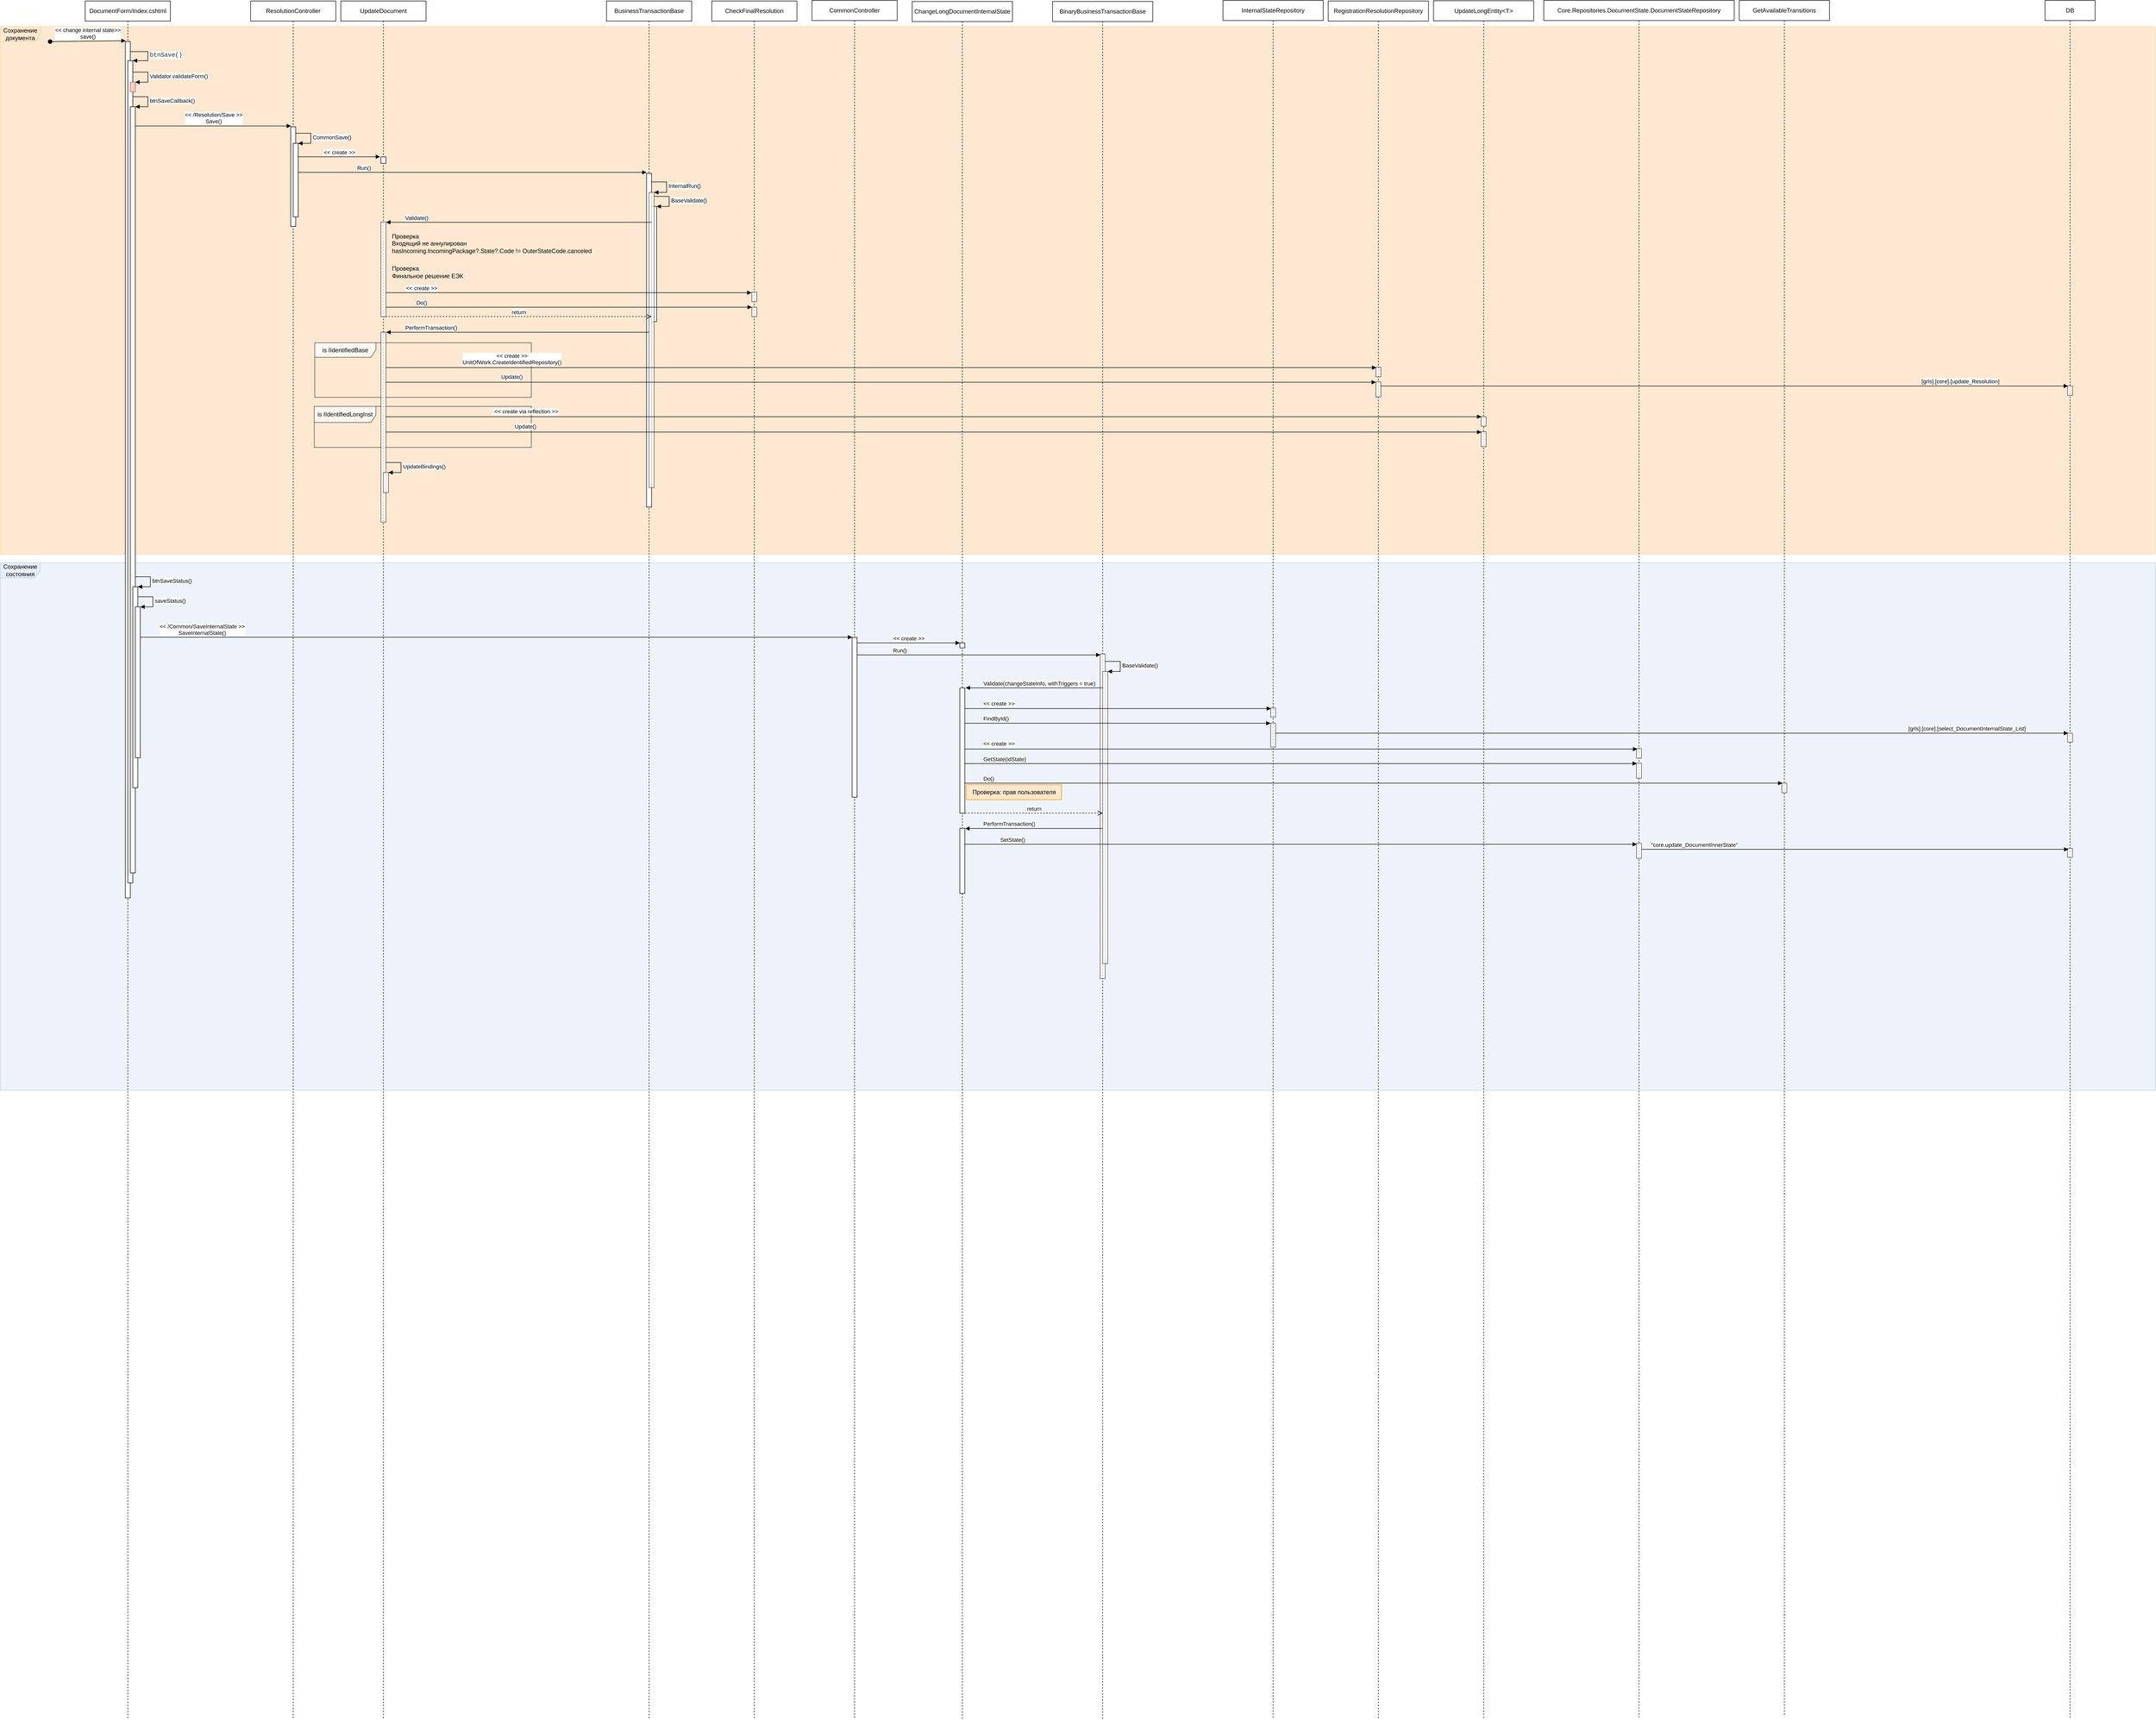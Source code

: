 <mxfile version="20.5.3" type="github">
  <diagram id="iafy8vLnpcnuuy3_OvVW" name="Страница 1">
    <mxGraphModel dx="1689" dy="554" grid="1" gridSize="10" guides="1" tooltips="1" connect="1" arrows="1" fold="1" page="1" pageScale="1" pageWidth="827" pageHeight="1169" math="0" shadow="0">
      <root>
        <mxCell id="0" />
        <mxCell id="1" parent="0" />
        <mxCell id="J9ldG81cEZ1e4UeyS67y-106" value="Сохранение состояния" style="shape=umlFrame;whiteSpace=wrap;html=1;opacity=40;width=79;height=30;fillColor=#dae8fc;strokeColor=#6C8EBF;swimlaneFillColor=#D4E1F5;" vertex="1" parent="1">
          <mxGeometry x="-59" y="1160" width="4299" height="1053" as="geometry" />
        </mxCell>
        <mxCell id="J9ldG81cEZ1e4UeyS67y-105" value="Сохранение документа" style="shape=umlFrame;whiteSpace=wrap;html=1;opacity=30;width=79;height=30;fillColor=#ffe6cc;strokeColor=#d79b00;swimlaneFillColor=#FFB366;" vertex="1" parent="1">
          <mxGeometry x="-59" y="90" width="4299" height="1053" as="geometry" />
        </mxCell>
        <mxCell id="J9ldG81cEZ1e4UeyS67y-57" value="is&amp;nbsp;IIdentifiedLongInst" style="shape=umlFrame;whiteSpace=wrap;html=1;opacity=70;width=123;height=32;" vertex="1" parent="1">
          <mxGeometry x="567" y="848" width="433" height="82" as="geometry" />
        </mxCell>
        <mxCell id="J9ldG81cEZ1e4UeyS67y-56" value="is&amp;nbsp;IIdentifiedBase" style="shape=umlFrame;whiteSpace=wrap;html=1;opacity=70;width=122;height=29;" vertex="1" parent="1">
          <mxGeometry x="568" y="721" width="432" height="109" as="geometry" />
        </mxCell>
        <mxCell id="J9ldG81cEZ1e4UeyS67y-7" value="DocumentForm/Index.cshtml" style="shape=umlLifeline;perimeter=lifelinePerimeter;whiteSpace=wrap;html=1;container=1;collapsible=0;recursiveResize=0;outlineConnect=0;" vertex="1" parent="1">
          <mxGeometry x="110" y="39" width="170" height="3429" as="geometry" />
        </mxCell>
        <mxCell id="J9ldG81cEZ1e4UeyS67y-11" value="" style="html=1;points=[];perimeter=orthogonalPerimeter;" vertex="1" parent="J9ldG81cEZ1e4UeyS67y-7">
          <mxGeometry x="80" y="81" width="10" height="1709" as="geometry" />
        </mxCell>
        <mxCell id="J9ldG81cEZ1e4UeyS67y-14" value="" style="html=1;points=[];perimeter=orthogonalPerimeter;" vertex="1" parent="J9ldG81cEZ1e4UeyS67y-7">
          <mxGeometry x="85" y="119" width="10" height="1641" as="geometry" />
        </mxCell>
        <mxCell id="J9ldG81cEZ1e4UeyS67y-15" value="&lt;span style=&quot;color: rgb(32, 33, 36); font-family: consolas, &amp;quot;lucida console&amp;quot;, &amp;quot;courier new&amp;quot;, monospace; font-size: 12px;&quot;&gt;btnSave()&lt;/span&gt;" style="edgeStyle=orthogonalEdgeStyle;html=1;align=left;spacingLeft=2;endArrow=block;rounded=0;entryX=1;entryY=0;" edge="1" target="J9ldG81cEZ1e4UeyS67y-14" parent="J9ldG81cEZ1e4UeyS67y-7" source="J9ldG81cEZ1e4UeyS67y-11">
          <mxGeometry relative="1" as="geometry">
            <mxPoint x="95" y="101" as="sourcePoint" />
            <Array as="points">
              <mxPoint x="125" y="101" />
              <mxPoint x="125" y="119" />
            </Array>
          </mxGeometry>
        </mxCell>
        <mxCell id="J9ldG81cEZ1e4UeyS67y-19" value="" style="html=1;points=[];perimeter=orthogonalPerimeter;" vertex="1" parent="J9ldG81cEZ1e4UeyS67y-7">
          <mxGeometry x="90" y="211" width="10" height="1529" as="geometry" />
        </mxCell>
        <mxCell id="J9ldG81cEZ1e4UeyS67y-20" value="btnSaveCallback()" style="edgeStyle=orthogonalEdgeStyle;html=1;align=left;spacingLeft=2;endArrow=block;rounded=0;entryX=1;entryY=0;" edge="1" target="J9ldG81cEZ1e4UeyS67y-19" parent="J9ldG81cEZ1e4UeyS67y-7" source="J9ldG81cEZ1e4UeyS67y-14">
          <mxGeometry relative="1" as="geometry">
            <mxPoint x="95" y="191" as="sourcePoint" />
            <Array as="points">
              <mxPoint x="125" y="191" />
              <mxPoint x="125" y="211" />
            </Array>
          </mxGeometry>
        </mxCell>
        <mxCell id="J9ldG81cEZ1e4UeyS67y-23" value="" style="html=1;points=[];perimeter=orthogonalPerimeter;" vertex="1" parent="J9ldG81cEZ1e4UeyS67y-7">
          <mxGeometry x="95" y="1169" width="10" height="401" as="geometry" />
        </mxCell>
        <mxCell id="J9ldG81cEZ1e4UeyS67y-24" value="btnSaveStatus()" style="edgeStyle=orthogonalEdgeStyle;html=1;align=left;spacingLeft=2;endArrow=block;rounded=0;entryX=1;entryY=0;" edge="1" target="J9ldG81cEZ1e4UeyS67y-23" parent="J9ldG81cEZ1e4UeyS67y-7">
          <mxGeometry relative="1" as="geometry">
            <mxPoint x="100" y="1149" as="sourcePoint" />
            <Array as="points">
              <mxPoint x="130" y="1149" />
              <mxPoint x="130" y="1169" />
            </Array>
          </mxGeometry>
        </mxCell>
        <mxCell id="J9ldG81cEZ1e4UeyS67y-25" value="" style="html=1;points=[];perimeter=orthogonalPerimeter;" vertex="1" parent="J9ldG81cEZ1e4UeyS67y-7">
          <mxGeometry x="100" y="1209" width="10" height="301" as="geometry" />
        </mxCell>
        <mxCell id="J9ldG81cEZ1e4UeyS67y-26" value="saveStatus()" style="edgeStyle=orthogonalEdgeStyle;html=1;align=left;spacingLeft=2;endArrow=block;rounded=0;entryX=1;entryY=0;" edge="1" target="J9ldG81cEZ1e4UeyS67y-25" parent="J9ldG81cEZ1e4UeyS67y-7" source="J9ldG81cEZ1e4UeyS67y-23">
          <mxGeometry relative="1" as="geometry">
            <mxPoint x="105" y="1189" as="sourcePoint" />
            <Array as="points">
              <mxPoint x="135" y="1189" />
              <mxPoint x="135" y="1209" />
            </Array>
          </mxGeometry>
        </mxCell>
        <mxCell id="J9ldG81cEZ1e4UeyS67y-8" value="&amp;lt;&amp;lt; change internal state&amp;gt;&amp;gt;&lt;br&gt;save()" style="html=1;verticalAlign=bottom;startArrow=oval;startFill=1;endArrow=block;startSize=8;rounded=0;entryX=0.07;entryY=-0.001;entryDx=0;entryDy=0;entryPerimeter=0;" edge="1" parent="1" target="J9ldG81cEZ1e4UeyS67y-11">
          <mxGeometry width="60" relative="1" as="geometry">
            <mxPoint x="40" y="120" as="sourcePoint" />
            <mxPoint x="190" y="120" as="targetPoint" />
          </mxGeometry>
        </mxCell>
        <mxCell id="J9ldG81cEZ1e4UeyS67y-9" value="ResolutionController" style="shape=umlLifeline;perimeter=lifelinePerimeter;whiteSpace=wrap;html=1;container=1;collapsible=0;recursiveResize=0;outlineConnect=0;" vertex="1" parent="1">
          <mxGeometry x="440" y="39" width="170" height="3429" as="geometry" />
        </mxCell>
        <mxCell id="J9ldG81cEZ1e4UeyS67y-12" value="" style="html=1;points=[];perimeter=orthogonalPerimeter;" vertex="1" parent="J9ldG81cEZ1e4UeyS67y-9">
          <mxGeometry x="80" y="251" width="10" height="199" as="geometry" />
        </mxCell>
        <mxCell id="J9ldG81cEZ1e4UeyS67y-10" value="CommonController" style="shape=umlLifeline;perimeter=lifelinePerimeter;whiteSpace=wrap;html=1;container=1;collapsible=0;recursiveResize=0;outlineConnect=0;" vertex="1" parent="1">
          <mxGeometry x="1560" y="38" width="170" height="3429" as="geometry" />
        </mxCell>
        <mxCell id="J9ldG81cEZ1e4UeyS67y-21" value="" style="html=1;points=[];perimeter=orthogonalPerimeter;" vertex="1" parent="J9ldG81cEZ1e4UeyS67y-10">
          <mxGeometry x="80" y="1271" width="10" height="319" as="geometry" />
        </mxCell>
        <mxCell id="J9ldG81cEZ1e4UeyS67y-13" value="&amp;lt;&amp;lt; /Resolution/Save &amp;gt;&amp;gt;&lt;br&gt;Save()" style="html=1;verticalAlign=bottom;endArrow=block;rounded=0;entryX=0.056;entryY=-0.008;entryDx=0;entryDy=0;entryPerimeter=0;" edge="1" parent="1" source="J9ldG81cEZ1e4UeyS67y-19" target="J9ldG81cEZ1e4UeyS67y-12">
          <mxGeometry width="80" relative="1" as="geometry">
            <mxPoint x="300" y="160" as="sourcePoint" />
            <mxPoint x="380" y="160" as="targetPoint" />
          </mxGeometry>
        </mxCell>
        <mxCell id="J9ldG81cEZ1e4UeyS67y-17" value="" style="html=1;points=[];perimeter=orthogonalPerimeter;fillColor=#f8cecc;strokeColor=#b85450;" vertex="1" parent="1">
          <mxGeometry x="200" y="201" width="10" height="19" as="geometry" />
        </mxCell>
        <mxCell id="J9ldG81cEZ1e4UeyS67y-18" value="Validator.validateForm()" style="edgeStyle=orthogonalEdgeStyle;html=1;align=left;spacingLeft=2;endArrow=block;rounded=0;entryX=1;entryY=0;" edge="1" target="J9ldG81cEZ1e4UeyS67y-17" parent="1" source="J9ldG81cEZ1e4UeyS67y-14">
          <mxGeometry relative="1" as="geometry">
            <mxPoint x="205" y="181" as="sourcePoint" />
            <Array as="points">
              <mxPoint x="235" y="181" />
              <mxPoint x="235" y="201" />
            </Array>
          </mxGeometry>
        </mxCell>
        <mxCell id="J9ldG81cEZ1e4UeyS67y-22" value="&amp;lt;&amp;lt; /Common/SaveInternalState &amp;gt;&amp;gt;&lt;br&gt;SaveInternalState()" style="html=1;verticalAlign=bottom;endArrow=block;rounded=0;entryX=0.035;entryY=-0.001;entryDx=0;entryDy=0;entryPerimeter=0;" edge="1" parent="1" source="J9ldG81cEZ1e4UeyS67y-25" target="J9ldG81cEZ1e4UeyS67y-21">
          <mxGeometry x="-0.827" width="80" relative="1" as="geometry">
            <mxPoint x="220" y="1126.68" as="sourcePoint" />
            <mxPoint x="1719.4" y="1308" as="targetPoint" />
            <mxPoint as="offset" />
          </mxGeometry>
        </mxCell>
        <mxCell id="J9ldG81cEZ1e4UeyS67y-27" value="" style="html=1;points=[];perimeter=orthogonalPerimeter;" vertex="1" parent="1">
          <mxGeometry x="525" y="323" width="10" height="147" as="geometry" />
        </mxCell>
        <mxCell id="J9ldG81cEZ1e4UeyS67y-28" value="CommonSave()" style="edgeStyle=orthogonalEdgeStyle;html=1;align=left;spacingLeft=2;endArrow=block;rounded=0;entryX=1;entryY=0;" edge="1" target="J9ldG81cEZ1e4UeyS67y-27" parent="1" source="J9ldG81cEZ1e4UeyS67y-12">
          <mxGeometry relative="1" as="geometry">
            <mxPoint x="530" y="303" as="sourcePoint" />
            <Array as="points">
              <mxPoint x="560" y="303" />
              <mxPoint x="560" y="323" />
            </Array>
          </mxGeometry>
        </mxCell>
        <mxCell id="J9ldG81cEZ1e4UeyS67y-29" value="UpdateDocument" style="shape=umlLifeline;perimeter=lifelinePerimeter;whiteSpace=wrap;html=1;container=1;collapsible=0;recursiveResize=0;outlineConnect=0;movable=0;resizable=0;" vertex="1" parent="1">
          <mxGeometry x="620" y="39" width="170" height="3429" as="geometry" />
        </mxCell>
        <mxCell id="J9ldG81cEZ1e4UeyS67y-30" value="" style="html=1;points=[];perimeter=orthogonalPerimeter;" vertex="1" parent="J9ldG81cEZ1e4UeyS67y-29">
          <mxGeometry x="80" y="311" width="10" height="13" as="geometry" />
        </mxCell>
        <mxCell id="J9ldG81cEZ1e4UeyS67y-42" value="" style="html=1;points=[];perimeter=orthogonalPerimeter;opacity=70;" vertex="1" parent="J9ldG81cEZ1e4UeyS67y-29">
          <mxGeometry x="80" y="441" width="10" height="189" as="geometry" />
        </mxCell>
        <mxCell id="J9ldG81cEZ1e4UeyS67y-52" value="" style="html=1;points=[];perimeter=orthogonalPerimeter;opacity=70;" vertex="1" parent="J9ldG81cEZ1e4UeyS67y-29">
          <mxGeometry x="80" y="661" width="10" height="379" as="geometry" />
        </mxCell>
        <mxCell id="J9ldG81cEZ1e4UeyS67y-31" value="&amp;lt;&amp;lt; create &amp;gt;&amp;gt;" style="html=1;verticalAlign=bottom;endArrow=block;rounded=0;entryX=-0.176;entryY=-0.013;entryDx=0;entryDy=0;entryPerimeter=0;" edge="1" parent="1" source="J9ldG81cEZ1e4UeyS67y-27" target="J9ldG81cEZ1e4UeyS67y-30">
          <mxGeometry width="80" relative="1" as="geometry">
            <mxPoint x="580" y="420" as="sourcePoint" />
            <mxPoint x="660" y="420" as="targetPoint" />
          </mxGeometry>
        </mxCell>
        <mxCell id="J9ldG81cEZ1e4UeyS67y-32" value="BusinessTransactionBase" style="shape=umlLifeline;perimeter=lifelinePerimeter;whiteSpace=wrap;html=1;container=1;collapsible=0;recursiveResize=0;outlineConnect=0;" vertex="1" parent="1">
          <mxGeometry x="1150" y="39" width="170" height="3429" as="geometry" />
        </mxCell>
        <mxCell id="J9ldG81cEZ1e4UeyS67y-33" value="" style="html=1;points=[];perimeter=orthogonalPerimeter;" vertex="1" parent="J9ldG81cEZ1e4UeyS67y-32">
          <mxGeometry x="80" y="344" width="10" height="666" as="geometry" />
        </mxCell>
        <mxCell id="J9ldG81cEZ1e4UeyS67y-39" value="" style="html=1;points=[];perimeter=orthogonalPerimeter;" vertex="1" parent="J9ldG81cEZ1e4UeyS67y-32">
          <mxGeometry x="90" y="410" width="10" height="230" as="geometry" />
        </mxCell>
        <mxCell id="J9ldG81cEZ1e4UeyS67y-34" value="Run()" style="html=1;verticalAlign=bottom;endArrow=block;rounded=0;entryX=-0.012;entryY=-0.003;entryDx=0;entryDy=0;entryPerimeter=0;" edge="1" parent="1" source="J9ldG81cEZ1e4UeyS67y-27" target="J9ldG81cEZ1e4UeyS67y-33">
          <mxGeometry x="-0.623" width="80" relative="1" as="geometry">
            <mxPoint x="760" y="370" as="sourcePoint" />
            <mxPoint x="840" y="370" as="targetPoint" />
            <mxPoint as="offset" />
          </mxGeometry>
        </mxCell>
        <mxCell id="J9ldG81cEZ1e4UeyS67y-35" value="" style="html=1;points=[];perimeter=orthogonalPerimeter;opacity=70;" vertex="1" parent="1">
          <mxGeometry x="1235" y="421" width="10" height="589" as="geometry" />
        </mxCell>
        <mxCell id="J9ldG81cEZ1e4UeyS67y-36" value="InternalRun()" style="edgeStyle=orthogonalEdgeStyle;html=1;align=left;spacingLeft=2;endArrow=block;rounded=0;entryX=1;entryY=0;" edge="1" target="J9ldG81cEZ1e4UeyS67y-35" parent="1" source="J9ldG81cEZ1e4UeyS67y-33">
          <mxGeometry relative="1" as="geometry">
            <mxPoint x="1240" y="400" as="sourcePoint" />
            <Array as="points">
              <mxPoint x="1270" y="400" />
              <mxPoint x="1270" y="421" />
            </Array>
          </mxGeometry>
        </mxCell>
        <mxCell id="J9ldG81cEZ1e4UeyS67y-40" value="BaseValidate()" style="edgeStyle=orthogonalEdgeStyle;html=1;align=left;spacingLeft=2;endArrow=block;rounded=0;entryX=1;entryY=0;" edge="1" target="J9ldG81cEZ1e4UeyS67y-39" parent="1" source="J9ldG81cEZ1e4UeyS67y-35">
          <mxGeometry relative="1" as="geometry">
            <mxPoint x="1245" y="429" as="sourcePoint" />
            <Array as="points">
              <mxPoint x="1275" y="429" />
              <mxPoint x="1275" y="449" />
            </Array>
          </mxGeometry>
        </mxCell>
        <mxCell id="J9ldG81cEZ1e4UeyS67y-41" value="Validate()" style="html=1;verticalAlign=bottom;endArrow=block;rounded=0;entryX=1.043;entryY=0.003;entryDx=0;entryDy=0;entryPerimeter=0;" edge="1" parent="1" source="J9ldG81cEZ1e4UeyS67y-39" target="J9ldG81cEZ1e4UeyS67y-42">
          <mxGeometry x="0.774" width="80" relative="1" as="geometry">
            <mxPoint x="730" y="500" as="sourcePoint" />
            <mxPoint x="810" y="500" as="targetPoint" />
            <mxPoint as="offset" />
          </mxGeometry>
        </mxCell>
        <mxCell id="J9ldG81cEZ1e4UeyS67y-43" value="Проверка&lt;br&gt;Входящий не аннулирован&lt;br&gt;hasIncoming.IncomingPackage?.State?.Code != OuterStateCode.canceled" style="text;html=1;align=left;verticalAlign=middle;resizable=0;points=[];autosize=1;strokeColor=none;fillColor=none;opacity=70;" vertex="1" parent="1">
          <mxGeometry x="720" y="493" width="420" height="60" as="geometry" />
        </mxCell>
        <mxCell id="J9ldG81cEZ1e4UeyS67y-44" value="Проверка&lt;br&gt;Финальное решение ЕЭК" style="text;html=1;align=left;verticalAlign=middle;resizable=0;points=[];autosize=1;strokeColor=none;fillColor=none;" vertex="1" parent="1">
          <mxGeometry x="720" y="560" width="170" height="40" as="geometry" />
        </mxCell>
        <mxCell id="J9ldG81cEZ1e4UeyS67y-45" value="CheckFinalResolution" style="shape=umlLifeline;perimeter=lifelinePerimeter;whiteSpace=wrap;html=1;container=1;collapsible=0;recursiveResize=0;outlineConnect=0;" vertex="1" parent="1">
          <mxGeometry x="1360" y="39" width="170" height="3429" as="geometry" />
        </mxCell>
        <mxCell id="J9ldG81cEZ1e4UeyS67y-46" value="" style="html=1;points=[];perimeter=orthogonalPerimeter;opacity=70;" vertex="1" parent="J9ldG81cEZ1e4UeyS67y-45">
          <mxGeometry x="80" y="581" width="10" height="19" as="geometry" />
        </mxCell>
        <mxCell id="J9ldG81cEZ1e4UeyS67y-49" value="" style="html=1;points=[];perimeter=orthogonalPerimeter;opacity=70;" vertex="1" parent="J9ldG81cEZ1e4UeyS67y-45">
          <mxGeometry x="80" y="611" width="10" height="19" as="geometry" />
        </mxCell>
        <mxCell id="J9ldG81cEZ1e4UeyS67y-47" value="&amp;lt;&amp;lt; create &amp;gt;&amp;gt;" style="html=1;verticalAlign=bottom;endArrow=block;rounded=0;entryX=-0.067;entryY=0.053;entryDx=0;entryDy=0;entryPerimeter=0;" edge="1" parent="1" source="J9ldG81cEZ1e4UeyS67y-42" target="J9ldG81cEZ1e4UeyS67y-46">
          <mxGeometry x="-0.807" width="80" relative="1" as="geometry">
            <mxPoint x="1170" y="720" as="sourcePoint" />
            <mxPoint x="1250" y="720" as="targetPoint" />
            <mxPoint as="offset" />
          </mxGeometry>
        </mxCell>
        <mxCell id="J9ldG81cEZ1e4UeyS67y-48" value="Do()" style="html=1;verticalAlign=bottom;endArrow=block;rounded=0;entryX=0;entryY=0;entryDx=0;entryDy=0;entryPerimeter=0;" edge="1" parent="1" source="J9ldG81cEZ1e4UeyS67y-42" target="J9ldG81cEZ1e4UeyS67y-49">
          <mxGeometry x="-0.807" width="80" relative="1" as="geometry">
            <mxPoint x="720" y="630.475" as="sourcePoint" />
            <mxPoint x="1447" y="630.475" as="targetPoint" />
            <mxPoint as="offset" />
          </mxGeometry>
        </mxCell>
        <mxCell id="J9ldG81cEZ1e4UeyS67y-50" value="return" style="html=1;verticalAlign=bottom;endArrow=open;dashed=1;endSize=8;rounded=0;exitX=0.929;exitY=0.999;exitDx=0;exitDy=0;exitPerimeter=0;" edge="1" parent="1" source="J9ldG81cEZ1e4UeyS67y-42" target="J9ldG81cEZ1e4UeyS67y-39">
          <mxGeometry relative="1" as="geometry">
            <mxPoint x="1090" y="590" as="sourcePoint" />
            <mxPoint x="1010" y="590" as="targetPoint" />
          </mxGeometry>
        </mxCell>
        <mxCell id="J9ldG81cEZ1e4UeyS67y-51" value="PerformTransaction()" style="html=1;verticalAlign=bottom;endArrow=block;rounded=0;entryX=1.072;entryY=0;entryDx=0;entryDy=0;entryPerimeter=0;" edge="1" parent="1" source="J9ldG81cEZ1e4UeyS67y-35" target="J9ldG81cEZ1e4UeyS67y-52">
          <mxGeometry x="0.659" width="80" relative="1" as="geometry">
            <mxPoint x="1000" y="770" as="sourcePoint" />
            <mxPoint x="1080" y="770" as="targetPoint" />
            <mxPoint as="offset" />
          </mxGeometry>
        </mxCell>
        <mxCell id="J9ldG81cEZ1e4UeyS67y-53" value="RegistrationResolutionRepository" style="shape=umlLifeline;perimeter=lifelinePerimeter;whiteSpace=wrap;html=1;container=1;collapsible=0;recursiveResize=0;outlineConnect=0;" vertex="1" parent="1">
          <mxGeometry x="2590" y="39" width="200" height="3428" as="geometry" />
        </mxCell>
        <mxCell id="J9ldG81cEZ1e4UeyS67y-55" value="" style="html=1;points=[];perimeter=orthogonalPerimeter;textOpacity=70;opacity=70;" vertex="1" parent="J9ldG81cEZ1e4UeyS67y-53">
          <mxGeometry x="95" y="731" width="10" height="19" as="geometry" />
        </mxCell>
        <mxCell id="J9ldG81cEZ1e4UeyS67y-63" value="" style="html=1;points=[];perimeter=orthogonalPerimeter;textOpacity=70;opacity=70;" vertex="1" parent="J9ldG81cEZ1e4UeyS67y-53">
          <mxGeometry x="95" y="760" width="10" height="30" as="geometry" />
        </mxCell>
        <mxCell id="J9ldG81cEZ1e4UeyS67y-58" value="&amp;lt;&amp;lt; create &amp;gt;&amp;gt;&lt;br&gt;UnitOfWork.CreateIdentifiedRepository()" style="html=1;verticalAlign=bottom;endArrow=block;rounded=0;entryX=0.1;entryY=0.035;entryDx=0;entryDy=0;entryPerimeter=0;" edge="1" parent="1" source="J9ldG81cEZ1e4UeyS67y-52" target="J9ldG81cEZ1e4UeyS67y-55">
          <mxGeometry x="-0.746" y="2" width="80" relative="1" as="geometry">
            <mxPoint x="940" y="780.17" as="sourcePoint" />
            <mxPoint x="1020" y="780.17" as="targetPoint" />
            <mxPoint as="offset" />
          </mxGeometry>
        </mxCell>
        <mxCell id="J9ldG81cEZ1e4UeyS67y-59" value="DB" style="shape=umlLifeline;perimeter=lifelinePerimeter;whiteSpace=wrap;html=1;container=1;collapsible=0;recursiveResize=0;outlineConnect=0;" vertex="1" parent="1">
          <mxGeometry x="4020" y="38" width="100" height="3427" as="geometry" />
        </mxCell>
        <mxCell id="J9ldG81cEZ1e4UeyS67y-60" value="" style="html=1;points=[];perimeter=orthogonalPerimeter;textOpacity=70;opacity=70;" vertex="1" parent="J9ldG81cEZ1e4UeyS67y-59">
          <mxGeometry x="45" y="769" width="10" height="19" as="geometry" />
        </mxCell>
        <mxCell id="J9ldG81cEZ1e4UeyS67y-89" value="" style="html=1;points=[];perimeter=orthogonalPerimeter;opacity=70;" vertex="1" parent="J9ldG81cEZ1e4UeyS67y-59">
          <mxGeometry x="45" y="1462" width="10" height="18" as="geometry" />
        </mxCell>
        <mxCell id="J9ldG81cEZ1e4UeyS67y-114" value="" style="html=1;points=[];perimeter=orthogonalPerimeter;opacity=70;" vertex="1" parent="J9ldG81cEZ1e4UeyS67y-59">
          <mxGeometry x="45" y="1692" width="10" height="18" as="geometry" />
        </mxCell>
        <mxCell id="J9ldG81cEZ1e4UeyS67y-61" value="[grls].[core].[update_Resolution]" style="html=1;verticalAlign=bottom;endArrow=block;rounded=0;entryX=0.1;entryY=0.018;entryDx=0;entryDy=0;entryPerimeter=0;" edge="1" parent="1" source="J9ldG81cEZ1e4UeyS67y-63" target="J9ldG81cEZ1e4UeyS67y-60">
          <mxGeometry x="0.686" width="80" relative="1" as="geometry">
            <mxPoint x="1720" y="870" as="sourcePoint" />
            <mxPoint x="1800" y="870" as="targetPoint" />
            <mxPoint as="offset" />
          </mxGeometry>
        </mxCell>
        <mxCell id="J9ldG81cEZ1e4UeyS67y-62" value="Update()" style="html=1;verticalAlign=bottom;endArrow=block;rounded=0;entryX=0.017;entryY=0.026;entryDx=0;entryDy=0;entryPerimeter=0;" edge="1" parent="1" source="J9ldG81cEZ1e4UeyS67y-52" target="J9ldG81cEZ1e4UeyS67y-63">
          <mxGeometry x="-0.746" y="2" width="80" relative="1" as="geometry">
            <mxPoint x="720" y="781.665" as="sourcePoint" />
            <mxPoint x="1666" y="781.665" as="targetPoint" />
            <mxPoint as="offset" />
          </mxGeometry>
        </mxCell>
        <mxCell id="J9ldG81cEZ1e4UeyS67y-64" value="Update()" style="html=1;verticalAlign=bottom;endArrow=block;rounded=0;entryX=0.051;entryY=0.027;entryDx=0;entryDy=0;entryPerimeter=0;" edge="1" parent="1" source="J9ldG81cEZ1e4UeyS67y-52" target="J9ldG81cEZ1e4UeyS67y-67">
          <mxGeometry x="-0.746" y="2" width="80" relative="1" as="geometry">
            <mxPoint x="720" y="810.78" as="sourcePoint" />
            <mxPoint x="1665.17" y="810.78" as="targetPoint" />
            <mxPoint as="offset" />
          </mxGeometry>
        </mxCell>
        <mxCell id="J9ldG81cEZ1e4UeyS67y-65" value="UpdateLongEntity&amp;lt;T&amp;gt;" style="shape=umlLifeline;perimeter=lifelinePerimeter;whiteSpace=wrap;html=1;container=1;collapsible=0;recursiveResize=0;outlineConnect=0;" vertex="1" parent="1">
          <mxGeometry x="2800" y="38.5" width="200" height="3428" as="geometry" />
        </mxCell>
        <mxCell id="J9ldG81cEZ1e4UeyS67y-66" value="" style="html=1;points=[];perimeter=orthogonalPerimeter;textOpacity=70;opacity=70;" vertex="1" parent="J9ldG81cEZ1e4UeyS67y-65">
          <mxGeometry x="95" y="830" width="10" height="19" as="geometry" />
        </mxCell>
        <mxCell id="J9ldG81cEZ1e4UeyS67y-67" value="" style="html=1;points=[];perimeter=orthogonalPerimeter;textOpacity=70;opacity=70;" vertex="1" parent="J9ldG81cEZ1e4UeyS67y-65">
          <mxGeometry x="95" y="860" width="10" height="30" as="geometry" />
        </mxCell>
        <mxCell id="J9ldG81cEZ1e4UeyS67y-68" value="&amp;nbsp;&amp;lt;&amp;lt; create via reflection &amp;gt;&amp;gt;" style="html=1;verticalAlign=bottom;endArrow=block;rounded=0;entryX=0.051;entryY=0.006;entryDx=0;entryDy=0;entryPerimeter=0;" edge="1" parent="1" source="J9ldG81cEZ1e4UeyS67y-52" target="J9ldG81cEZ1e4UeyS67y-66">
          <mxGeometry x="-0.746" y="2" width="80" relative="1" as="geometry">
            <mxPoint x="720" y="781.665" as="sourcePoint" />
            <mxPoint x="1946.0" y="781.665" as="targetPoint" />
            <mxPoint as="offset" />
          </mxGeometry>
        </mxCell>
        <mxCell id="J9ldG81cEZ1e4UeyS67y-69" value="" style="html=1;points=[];perimeter=orthogonalPerimeter;opacity=70;" vertex="1" parent="1">
          <mxGeometry x="705" y="980" width="10" height="40" as="geometry" />
        </mxCell>
        <mxCell id="J9ldG81cEZ1e4UeyS67y-70" value="UpdateBindings()" style="edgeStyle=orthogonalEdgeStyle;html=1;align=left;spacingLeft=2;endArrow=block;rounded=0;entryX=1;entryY=0;" edge="1" target="J9ldG81cEZ1e4UeyS67y-69" parent="1" source="J9ldG81cEZ1e4UeyS67y-52">
          <mxGeometry relative="1" as="geometry">
            <mxPoint x="710" y="960" as="sourcePoint" />
            <Array as="points">
              <mxPoint x="740" y="960" />
              <mxPoint x="740" y="980" />
            </Array>
          </mxGeometry>
        </mxCell>
        <mxCell id="J9ldG81cEZ1e4UeyS67y-71" value="ChangeLongDocumentInternalState" style="shape=umlLifeline;perimeter=lifelinePerimeter;whiteSpace=wrap;html=1;container=1;collapsible=0;recursiveResize=0;outlineConnect=0;" vertex="1" parent="1">
          <mxGeometry x="1760" y="40" width="200" height="3427" as="geometry" />
        </mxCell>
        <mxCell id="J9ldG81cEZ1e4UeyS67y-72" value="" style="html=1;points=[];perimeter=orthogonalPerimeter;" vertex="1" parent="J9ldG81cEZ1e4UeyS67y-71">
          <mxGeometry x="95" y="1280" width="10" height="10" as="geometry" />
        </mxCell>
        <mxCell id="J9ldG81cEZ1e4UeyS67y-74" value="" style="html=1;points=[];perimeter=orthogonalPerimeter;" vertex="1" parent="J9ldG81cEZ1e4UeyS67y-71">
          <mxGeometry x="95" y="1370" width="10" height="250" as="geometry" />
        </mxCell>
        <mxCell id="J9ldG81cEZ1e4UeyS67y-108" value="" style="html=1;points=[];perimeter=orthogonalPerimeter;" vertex="1" parent="J9ldG81cEZ1e4UeyS67y-71">
          <mxGeometry x="95" y="1650" width="10" height="130" as="geometry" />
        </mxCell>
        <mxCell id="J9ldG81cEZ1e4UeyS67y-73" value="&amp;lt;&amp;lt; create &amp;gt;&amp;gt;" style="html=1;verticalAlign=bottom;endArrow=block;rounded=0;entryX=0.002;entryY=0.002;entryDx=0;entryDy=0;entryPerimeter=0;" edge="1" parent="1" source="J9ldG81cEZ1e4UeyS67y-21" target="J9ldG81cEZ1e4UeyS67y-72">
          <mxGeometry width="80" relative="1" as="geometry">
            <mxPoint x="1610" y="1370" as="sourcePoint" />
            <mxPoint x="1690" y="1370" as="targetPoint" />
          </mxGeometry>
        </mxCell>
        <mxCell id="J9ldG81cEZ1e4UeyS67y-82" value="BinaryBusinessTransactionBase" style="shape=umlLifeline;perimeter=lifelinePerimeter;whiteSpace=wrap;html=1;container=1;collapsible=0;recursiveResize=0;outlineConnect=0;" vertex="1" parent="1">
          <mxGeometry x="2040" y="40" width="200" height="3427" as="geometry" />
        </mxCell>
        <mxCell id="J9ldG81cEZ1e4UeyS67y-78" value="" style="html=1;points=[];perimeter=orthogonalPerimeter;opacity=70;" vertex="1" parent="1">
          <mxGeometry x="2135" y="1342" width="10" height="648" as="geometry" />
        </mxCell>
        <mxCell id="J9ldG81cEZ1e4UeyS67y-79" value="" style="html=1;points=[];perimeter=orthogonalPerimeter;opacity=70;" vertex="1" parent="1">
          <mxGeometry x="2140" y="1377" width="10" height="583" as="geometry" />
        </mxCell>
        <mxCell id="J9ldG81cEZ1e4UeyS67y-80" value="BaseValidate()" style="edgeStyle=orthogonalEdgeStyle;html=1;align=left;spacingLeft=2;endArrow=block;rounded=0;entryX=1;entryY=0;" edge="1" target="J9ldG81cEZ1e4UeyS67y-79" parent="1" source="J9ldG81cEZ1e4UeyS67y-78">
          <mxGeometry relative="1" as="geometry">
            <mxPoint x="2145" y="1357" as="sourcePoint" />
            <Array as="points">
              <mxPoint x="2175" y="1357" />
              <mxPoint x="2175" y="1377" />
            </Array>
          </mxGeometry>
        </mxCell>
        <mxCell id="J9ldG81cEZ1e4UeyS67y-81" value="Validate(changeStateInfo, withTriggers = true)" style="html=1;verticalAlign=bottom;endArrow=block;rounded=0;entryX=1.155;entryY=-0.001;entryDx=0;entryDy=0;entryPerimeter=0;align=left;" edge="1" parent="1" source="J9ldG81cEZ1e4UeyS67y-79" target="J9ldG81cEZ1e4UeyS67y-74">
          <mxGeometry x="0.755" width="80" relative="1" as="geometry">
            <mxPoint x="1440" y="1290" as="sourcePoint" />
            <mxPoint x="1520" y="1290" as="targetPoint" />
            <mxPoint as="offset" />
          </mxGeometry>
        </mxCell>
        <mxCell id="J9ldG81cEZ1e4UeyS67y-85" value="InternalStateRepository" style="shape=umlLifeline;perimeter=lifelinePerimeter;whiteSpace=wrap;html=1;container=1;collapsible=0;recursiveResize=0;outlineConnect=0;" vertex="1" parent="1">
          <mxGeometry x="2380" y="38" width="200" height="3427" as="geometry" />
        </mxCell>
        <mxCell id="J9ldG81cEZ1e4UeyS67y-87" value="" style="html=1;points=[];perimeter=orthogonalPerimeter;opacity=70;" vertex="1" parent="J9ldG81cEZ1e4UeyS67y-85">
          <mxGeometry x="95" y="1442" width="10" height="48" as="geometry" />
        </mxCell>
        <mxCell id="J9ldG81cEZ1e4UeyS67y-90" value="" style="html=1;points=[];perimeter=orthogonalPerimeter;opacity=70;" vertex="1" parent="J9ldG81cEZ1e4UeyS67y-85">
          <mxGeometry x="95" y="1412" width="10" height="18" as="geometry" />
        </mxCell>
        <mxCell id="J9ldG81cEZ1e4UeyS67y-86" value="FindById()" style="html=1;verticalAlign=bottom;endArrow=block;rounded=0;entryX=-0.003;entryY=0.007;entryDx=0;entryDy=0;entryPerimeter=0;align=left;" edge="1" parent="1" source="J9ldG81cEZ1e4UeyS67y-74" target="J9ldG81cEZ1e4UeyS67y-87">
          <mxGeometry x="-0.885" width="80" relative="1" as="geometry">
            <mxPoint x="2180" y="1410" as="sourcePoint" />
            <mxPoint x="2260" y="1410" as="targetPoint" />
            <mxPoint as="offset" />
          </mxGeometry>
        </mxCell>
        <mxCell id="J9ldG81cEZ1e4UeyS67y-88" value="[grls].[core].[select_DocumentInternalState_List]" style="html=1;verticalAlign=bottom;endArrow=block;rounded=0;entryX=0.128;entryY=0.005;entryDx=0;entryDy=0;entryPerimeter=0;" edge="1" parent="1" source="J9ldG81cEZ1e4UeyS67y-87" target="J9ldG81cEZ1e4UeyS67y-89">
          <mxGeometry x="0.744" width="80" relative="1" as="geometry">
            <mxPoint x="2470" y="1500" as="sourcePoint" />
            <mxPoint x="2550" y="1500" as="targetPoint" />
            <mxPoint as="offset" />
          </mxGeometry>
        </mxCell>
        <mxCell id="J9ldG81cEZ1e4UeyS67y-91" value="&amp;lt;&amp;lt; create &amp;gt;&amp;gt;" style="html=1;verticalAlign=bottom;endArrow=block;rounded=0;entryX=0.085;entryY=0.056;entryDx=0;entryDy=0;entryPerimeter=0;align=left;" edge="1" parent="1" source="J9ldG81cEZ1e4UeyS67y-74" target="J9ldG81cEZ1e4UeyS67y-90">
          <mxGeometry x="-0.885" y="1" width="80" relative="1" as="geometry">
            <mxPoint x="1875" y="1490.56" as="sourcePoint" />
            <mxPoint x="2484.97" y="1490.56" as="targetPoint" />
            <mxPoint as="offset" />
          </mxGeometry>
        </mxCell>
        <mxCell id="J9ldG81cEZ1e4UeyS67y-95" value="Core.Repositories.DocumentState.DocumentStateRepository" style="shape=umlLifeline;perimeter=lifelinePerimeter;whiteSpace=wrap;html=1;container=1;collapsible=0;recursiveResize=0;outlineConnect=0;" vertex="1" parent="1">
          <mxGeometry x="3020" y="38" width="380" height="3426.5" as="geometry" />
        </mxCell>
        <mxCell id="J9ldG81cEZ1e4UeyS67y-96" value="" style="html=1;points=[];perimeter=orthogonalPerimeter;textOpacity=70;opacity=70;" vertex="1" parent="J9ldG81cEZ1e4UeyS67y-95">
          <mxGeometry x="185" y="1493" width="10" height="19" as="geometry" />
        </mxCell>
        <mxCell id="J9ldG81cEZ1e4UeyS67y-97" value="" style="html=1;points=[];perimeter=orthogonalPerimeter;textOpacity=70;opacity=70;" vertex="1" parent="J9ldG81cEZ1e4UeyS67y-95">
          <mxGeometry x="185" y="1522" width="10" height="30" as="geometry" />
        </mxCell>
        <mxCell id="J9ldG81cEZ1e4UeyS67y-112" value="" style="html=1;points=[];perimeter=orthogonalPerimeter;textOpacity=70;opacity=70;fontStyle=1" vertex="1" parent="J9ldG81cEZ1e4UeyS67y-95">
          <mxGeometry x="185" y="1682" width="10" height="30" as="geometry" />
        </mxCell>
        <mxCell id="J9ldG81cEZ1e4UeyS67y-98" value="&amp;lt;&amp;lt; create &amp;gt;&amp;gt;" style="html=1;verticalAlign=bottom;endArrow=block;rounded=0;entryX=0.161;entryY=0.049;entryDx=0;entryDy=0;entryPerimeter=0;align=left;" edge="1" parent="1" source="J9ldG81cEZ1e4UeyS67y-74" target="J9ldG81cEZ1e4UeyS67y-96">
          <mxGeometry x="-0.948" y="2" width="80" relative="1" as="geometry">
            <mxPoint x="1875" y="1461.008" as="sourcePoint" />
            <mxPoint x="2485.85" y="1461.008" as="targetPoint" />
            <mxPoint as="offset" />
          </mxGeometry>
        </mxCell>
        <mxCell id="J9ldG81cEZ1e4UeyS67y-99" value="GetState(idState)" style="html=1;verticalAlign=bottom;endArrow=block;rounded=0;entryX=0.085;entryY=0.024;entryDx=0;entryDy=0;entryPerimeter=0;align=left;" edge="1" parent="1" source="J9ldG81cEZ1e4UeyS67y-74" target="J9ldG81cEZ1e4UeyS67y-97">
          <mxGeometry x="-0.948" width="80" relative="1" as="geometry">
            <mxPoint x="1875" y="1541.931" as="sourcePoint" />
            <mxPoint x="3216.61" y="1541.931" as="targetPoint" />
            <mxPoint as="offset" />
          </mxGeometry>
        </mxCell>
        <mxCell id="J9ldG81cEZ1e4UeyS67y-100" value="GetAvailableTransitions" style="shape=umlLifeline;perimeter=lifelinePerimeter;whiteSpace=wrap;html=1;container=1;collapsible=0;recursiveResize=0;outlineConnect=0;" vertex="1" parent="1">
          <mxGeometry x="3410" y="38" width="180" height="3424.5" as="geometry" />
        </mxCell>
        <mxCell id="J9ldG81cEZ1e4UeyS67y-101" value="" style="html=1;points=[];perimeter=orthogonalPerimeter;textOpacity=70;opacity=70;" vertex="1" parent="J9ldG81cEZ1e4UeyS67y-100">
          <mxGeometry x="85" y="1562" width="10" height="19" as="geometry" />
        </mxCell>
        <mxCell id="J9ldG81cEZ1e4UeyS67y-103" value="Do()" style="html=1;verticalAlign=bottom;endArrow=block;rounded=0;entryX=0.117;entryY=-0.009;entryDx=0;entryDy=0;entryPerimeter=0;align=left;" edge="1" parent="1" source="J9ldG81cEZ1e4UeyS67y-74" target="J9ldG81cEZ1e4UeyS67y-101">
          <mxGeometry x="-0.957" width="80" relative="1" as="geometry">
            <mxPoint x="1875" y="1570.72" as="sourcePoint" />
            <mxPoint x="3215.85" y="1570.72" as="targetPoint" />
            <mxPoint as="offset" />
          </mxGeometry>
        </mxCell>
        <mxCell id="J9ldG81cEZ1e4UeyS67y-104" value="Проверка: прав пользователя" style="text;html=1;align=center;verticalAlign=middle;resizable=0;points=[];autosize=1;strokeColor=#d79b00;fillColor=#ffe6cc;" vertex="1" parent="1">
          <mxGeometry x="1868" y="1603" width="190" height="30" as="geometry" />
        </mxCell>
        <mxCell id="J9ldG81cEZ1e4UeyS67y-107" value="return" style="html=1;verticalAlign=bottom;endArrow=open;dashed=1;endSize=8;rounded=0;exitX=1.039;exitY=0.999;exitDx=0;exitDy=0;exitPerimeter=0;" edge="1" parent="1" source="J9ldG81cEZ1e4UeyS67y-74" target="J9ldG81cEZ1e4UeyS67y-79">
          <mxGeometry relative="1" as="geometry">
            <mxPoint x="1980" y="1570" as="sourcePoint" />
            <mxPoint x="1900" y="1570" as="targetPoint" />
          </mxGeometry>
        </mxCell>
        <mxCell id="J9ldG81cEZ1e4UeyS67y-75" value="Run()" style="html=1;verticalAlign=bottom;endArrow=block;rounded=0;entryX=0.042;entryY=0.003;entryDx=0;entryDy=0;entryPerimeter=0;" edge="1" parent="1" target="J9ldG81cEZ1e4UeyS67y-78" source="J9ldG81cEZ1e4UeyS67y-21">
          <mxGeometry x="-0.652" width="80" relative="1" as="geometry">
            <mxPoint x="1650" y="1350.02" as="sourcePoint" />
            <mxPoint x="1690" y="1400" as="targetPoint" />
            <mxPoint as="offset" />
          </mxGeometry>
        </mxCell>
        <mxCell id="J9ldG81cEZ1e4UeyS67y-109" value="PerformTransaction()" style="html=1;verticalAlign=bottom;endArrow=block;rounded=0;entryX=1.076;entryY=0.003;entryDx=0;entryDy=0;entryPerimeter=0;align=left;" edge="1" parent="1" source="J9ldG81cEZ1e4UeyS67y-79" target="J9ldG81cEZ1e4UeyS67y-108">
          <mxGeometry x="0.755" width="80" relative="1" as="geometry">
            <mxPoint x="2150" y="1419.75" as="sourcePoint" />
            <mxPoint x="1876.55" y="1419.75" as="targetPoint" />
            <mxPoint as="offset" />
          </mxGeometry>
        </mxCell>
        <mxCell id="J9ldG81cEZ1e4UeyS67y-111" value="SetState()" style="html=1;verticalAlign=bottom;endArrow=block;rounded=0;entryX=0.086;entryY=0.059;entryDx=0;entryDy=0;entryPerimeter=0;" edge="1" parent="1" source="J9ldG81cEZ1e4UeyS67y-108" target="J9ldG81cEZ1e4UeyS67y-112">
          <mxGeometry x="-0.858" width="80" relative="1" as="geometry">
            <mxPoint x="1970" y="1650" as="sourcePoint" />
            <mxPoint x="4340" y="1810" as="targetPoint" />
            <mxPoint as="offset" />
          </mxGeometry>
        </mxCell>
        <mxCell id="J9ldG81cEZ1e4UeyS67y-113" value="&quot;core.update_DocumentInnerState&quot;" style="html=1;verticalAlign=bottom;endArrow=block;rounded=0;entryX=0.176;entryY=0.114;entryDx=0;entryDy=0;entryPerimeter=0;" edge="1" parent="1" source="J9ldG81cEZ1e4UeyS67y-112" target="J9ldG81cEZ1e4UeyS67y-114">
          <mxGeometry x="-0.753" width="80" relative="1" as="geometry">
            <mxPoint x="3110" y="1860" as="sourcePoint" />
            <mxPoint x="4300" y="1720" as="targetPoint" />
            <mxPoint as="offset" />
          </mxGeometry>
        </mxCell>
      </root>
    </mxGraphModel>
  </diagram>
</mxfile>
